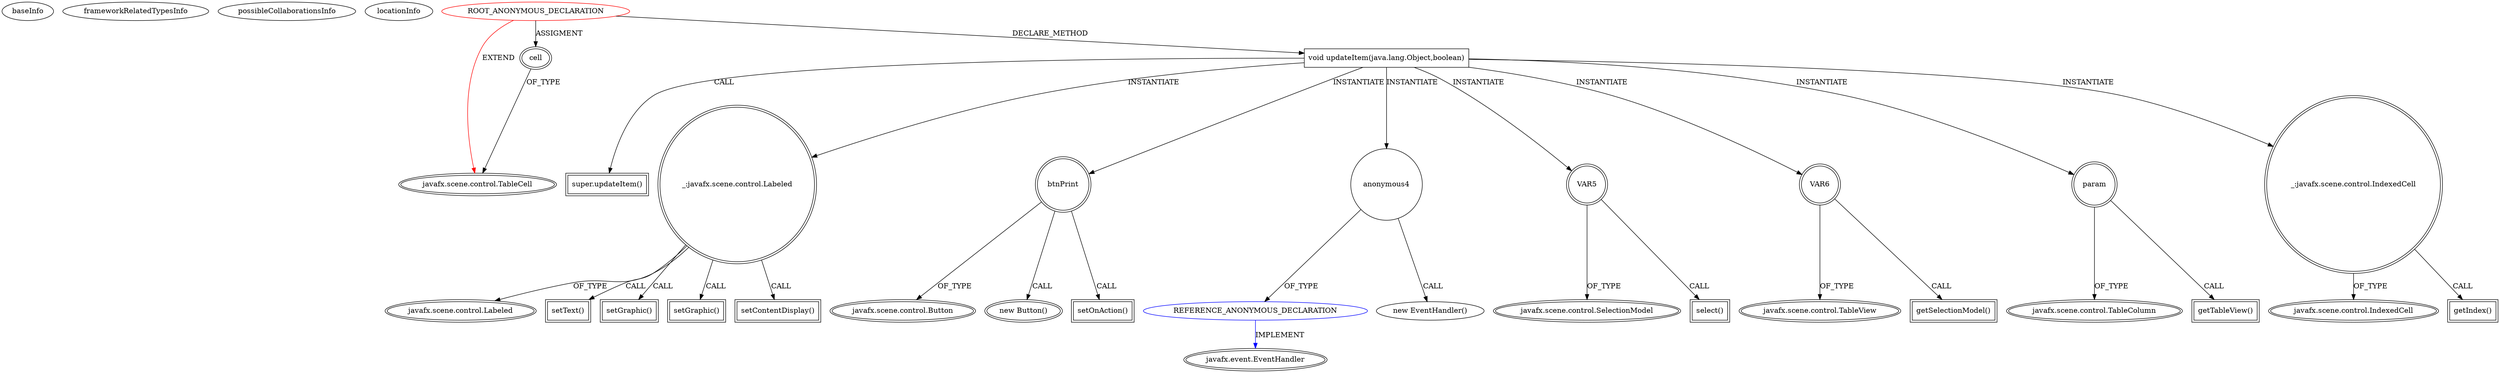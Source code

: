 digraph {
baseInfo[graphId=3854,category="extension_graph",isAnonymous=true,possibleRelation=true]
frameworkRelatedTypesInfo[0="javafx.scene.control.TableCell"]
possibleCollaborationsInfo[0="3854~CLIENT_METHOD_DECLARATION-INSTANTIATION-~javafx.scene.control.TableCell ~javafx.event.EventHandler ~true~true"]
locationInfo[projectName="pedrodonte-genjeefx",filePath="/pedrodonte-genjeefx/genjeefx-master/GenJeeFx/src/main/java/generar/ui/TablaEntidadesDao.java",contextSignature="javafx.scene.control.TableCell call(javafx.scene.control.TableColumn)",graphId="3854"]
0[label="ROOT_ANONYMOUS_DECLARATION",vertexType="ROOT_ANONYMOUS_DECLARATION",isFrameworkType=false,color=red]
1[label="javafx.scene.control.TableCell",vertexType="FRAMEWORK_CLASS_TYPE",isFrameworkType=true,peripheries=2]
2[label="cell",vertexType="OUTSIDE_VARIABLE_EXPRESION",isFrameworkType=true,peripheries=2]
4[label="void updateItem(java.lang.Object,boolean)",vertexType="CLIENT_METHOD_DECLARATION",isFrameworkType=false,shape=box]
5[label="super.updateItem()",vertexType="SUPER_CALL",isFrameworkType=true,peripheries=2,shape=box]
6[label="_:javafx.scene.control.Labeled",vertexType="VARIABLE_EXPRESION",isFrameworkType=true,peripheries=2,shape=circle]
8[label="javafx.scene.control.Labeled",vertexType="FRAMEWORK_CLASS_TYPE",isFrameworkType=true,peripheries=2]
7[label="setText()",vertexType="INSIDE_CALL",isFrameworkType=true,peripheries=2,shape=box]
10[label="setGraphic()",vertexType="INSIDE_CALL",isFrameworkType=true,peripheries=2,shape=box]
12[label="btnPrint",vertexType="VARIABLE_EXPRESION",isFrameworkType=true,peripheries=2,shape=circle]
13[label="javafx.scene.control.Button",vertexType="FRAMEWORK_CLASS_TYPE",isFrameworkType=true,peripheries=2]
11[label="new Button()",vertexType="CONSTRUCTOR_CALL",isFrameworkType=true,peripheries=2]
15[label="setOnAction()",vertexType="INSIDE_CALL",isFrameworkType=true,peripheries=2,shape=box]
17[label="anonymous4",vertexType="VARIABLE_EXPRESION",isFrameworkType=false,shape=circle]
18[label="REFERENCE_ANONYMOUS_DECLARATION",vertexType="REFERENCE_ANONYMOUS_DECLARATION",isFrameworkType=false,color=blue]
19[label="javafx.event.EventHandler",vertexType="FRAMEWORK_INTERFACE_TYPE",isFrameworkType=true,peripheries=2]
16[label="new EventHandler()",vertexType="CONSTRUCTOR_CALL",isFrameworkType=false]
20[label="VAR5",vertexType="VARIABLE_EXPRESION",isFrameworkType=true,peripheries=2,shape=circle]
22[label="javafx.scene.control.SelectionModel",vertexType="FRAMEWORK_CLASS_TYPE",isFrameworkType=true,peripheries=2]
21[label="select()",vertexType="INSIDE_CALL",isFrameworkType=true,peripheries=2,shape=box]
23[label="VAR6",vertexType="VARIABLE_EXPRESION",isFrameworkType=true,peripheries=2,shape=circle]
25[label="javafx.scene.control.TableView",vertexType="FRAMEWORK_CLASS_TYPE",isFrameworkType=true,peripheries=2]
24[label="getSelectionModel()",vertexType="INSIDE_CALL",isFrameworkType=true,peripheries=2,shape=box]
26[label="param",vertexType="VARIABLE_EXPRESION",isFrameworkType=true,peripheries=2,shape=circle]
28[label="javafx.scene.control.TableColumn",vertexType="FRAMEWORK_CLASS_TYPE",isFrameworkType=true,peripheries=2]
27[label="getTableView()",vertexType="INSIDE_CALL",isFrameworkType=true,peripheries=2,shape=box]
29[label="_:javafx.scene.control.IndexedCell",vertexType="VARIABLE_EXPRESION",isFrameworkType=true,peripheries=2,shape=circle]
31[label="javafx.scene.control.IndexedCell",vertexType="FRAMEWORK_CLASS_TYPE",isFrameworkType=true,peripheries=2]
30[label="getIndex()",vertexType="INSIDE_CALL",isFrameworkType=true,peripheries=2,shape=box]
33[label="setGraphic()",vertexType="INSIDE_CALL",isFrameworkType=true,peripheries=2,shape=box]
35[label="setContentDisplay()",vertexType="INSIDE_CALL",isFrameworkType=true,peripheries=2,shape=box]
0->1[label="EXTEND",color=red]
0->2[label="ASSIGMENT"]
2->1[label="OF_TYPE"]
0->4[label="DECLARE_METHOD"]
4->5[label="CALL"]
4->6[label="INSTANTIATE"]
6->8[label="OF_TYPE"]
6->7[label="CALL"]
6->10[label="CALL"]
4->12[label="INSTANTIATE"]
12->13[label="OF_TYPE"]
12->11[label="CALL"]
12->15[label="CALL"]
4->17[label="INSTANTIATE"]
18->19[label="IMPLEMENT",color=blue]
17->18[label="OF_TYPE"]
17->16[label="CALL"]
4->20[label="INSTANTIATE"]
20->22[label="OF_TYPE"]
20->21[label="CALL"]
4->23[label="INSTANTIATE"]
23->25[label="OF_TYPE"]
23->24[label="CALL"]
4->26[label="INSTANTIATE"]
26->28[label="OF_TYPE"]
26->27[label="CALL"]
4->29[label="INSTANTIATE"]
29->31[label="OF_TYPE"]
29->30[label="CALL"]
6->33[label="CALL"]
6->35[label="CALL"]
}
